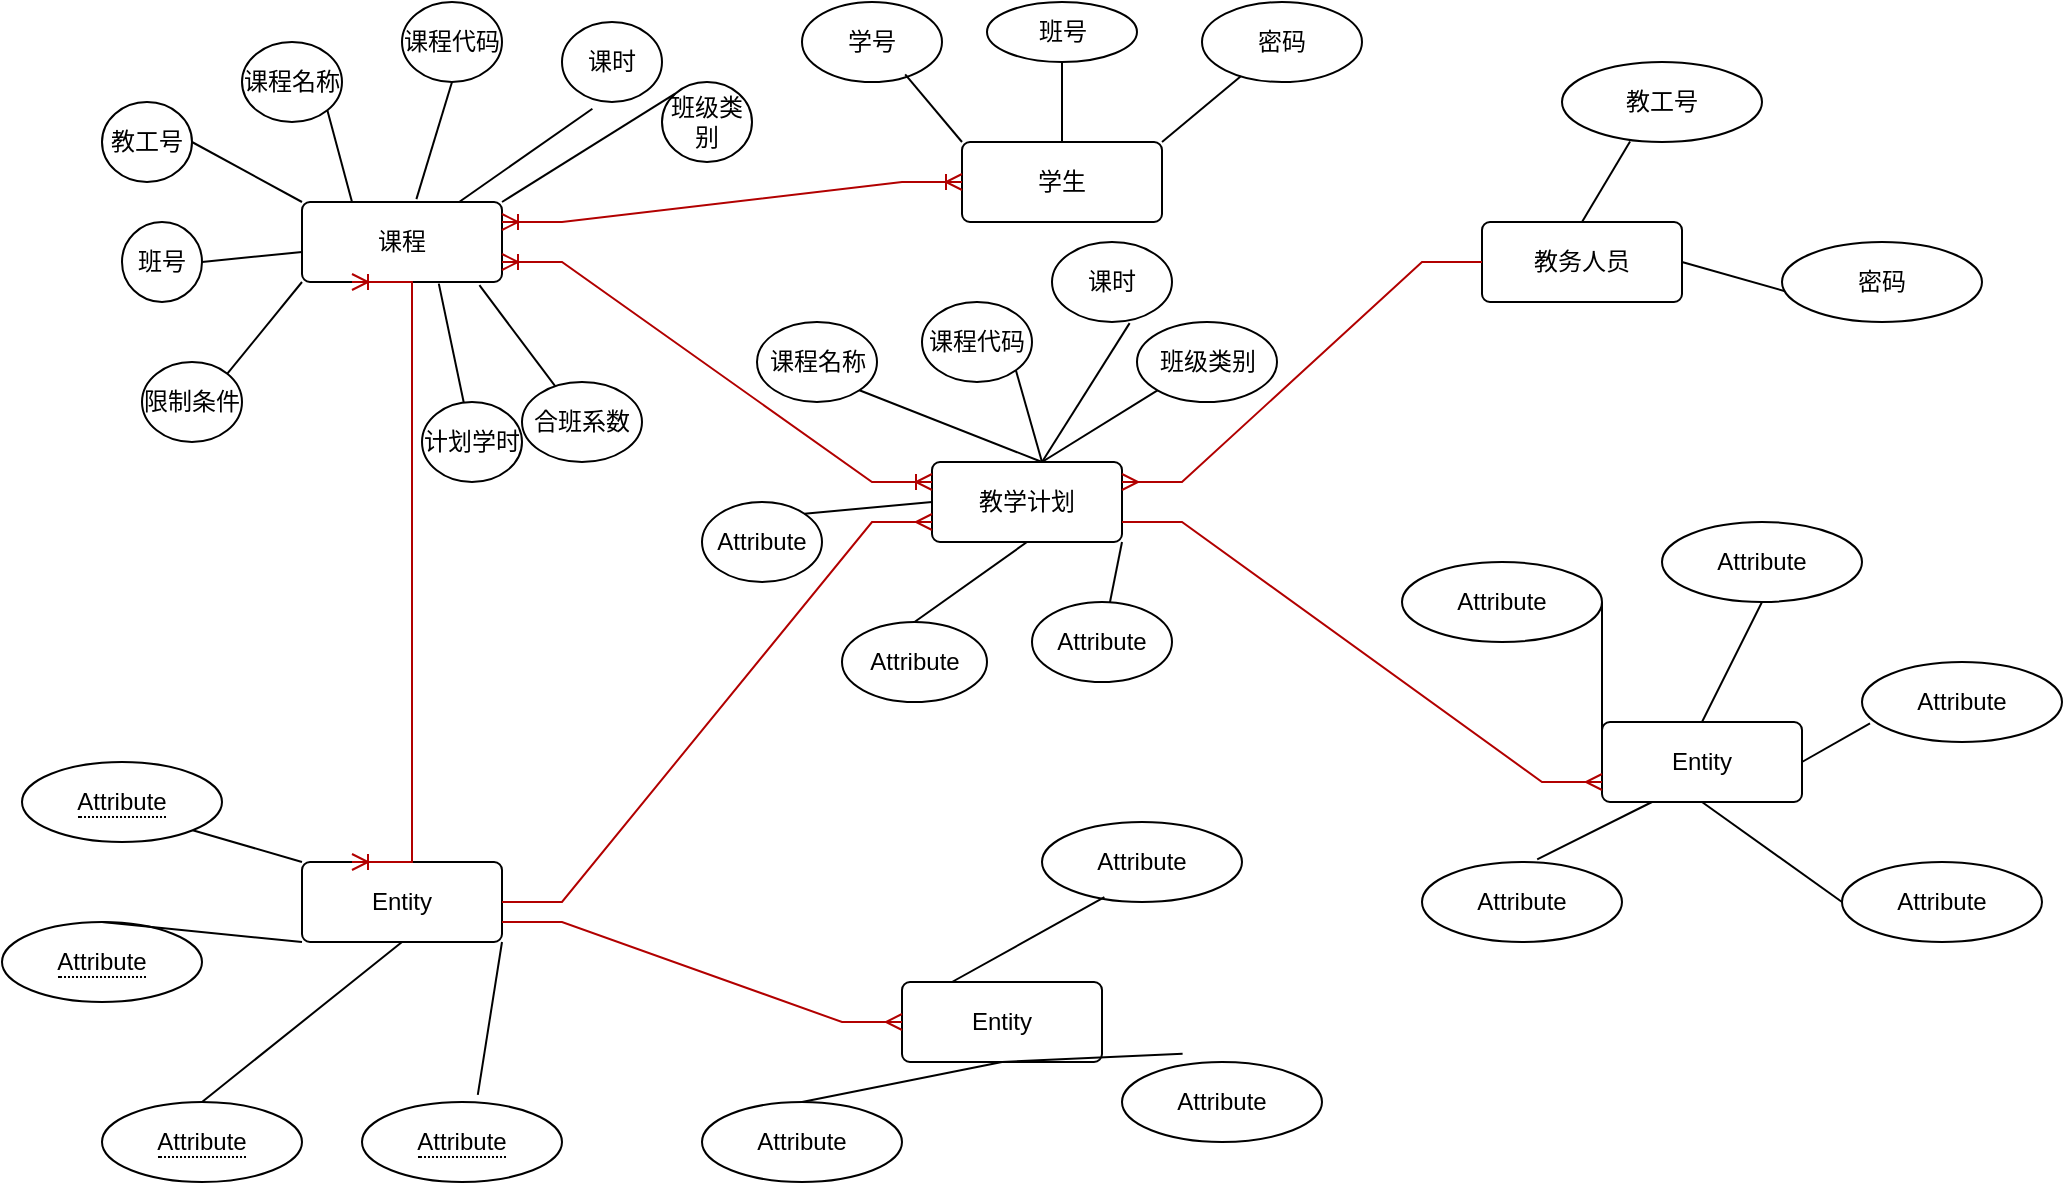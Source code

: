 <mxfile version="22.1.4" type="github">
  <diagram name="第 1 页" id="E0CN54H91YnP9TXP5pDo">
    <mxGraphModel dx="2102" dy="2277" grid="1" gridSize="10" guides="1" tooltips="1" connect="1" arrows="1" fold="1" page="1" pageScale="1" pageWidth="1100" pageHeight="1700" math="0" shadow="0">
      <root>
        <mxCell id="0" />
        <mxCell id="1" parent="0" />
        <mxCell id="2KckAihutqKmkdtm_z7D-1" value="学号" style="ellipse;whiteSpace=wrap;html=1;align=center;" parent="1" vertex="1">
          <mxGeometry x="-540" y="-70" width="70" height="40" as="geometry" />
        </mxCell>
        <mxCell id="2KckAihutqKmkdtm_z7D-3" value="班号" style="ellipse;whiteSpace=wrap;html=1;align=center;" parent="1" vertex="1">
          <mxGeometry x="-447.5" y="-70" width="75" height="30" as="geometry" />
        </mxCell>
        <mxCell id="2KckAihutqKmkdtm_z7D-4" value="密码" style="ellipse;whiteSpace=wrap;html=1;align=center;" parent="1" vertex="1">
          <mxGeometry x="-340" y="-70" width="80" height="40" as="geometry" />
        </mxCell>
        <mxCell id="2KckAihutqKmkdtm_z7D-5" value="课程" style="rounded=1;arcSize=10;whiteSpace=wrap;html=1;align=center;" parent="1" vertex="1">
          <mxGeometry x="-790" y="30" width="100" height="40" as="geometry" />
        </mxCell>
        <mxCell id="2KckAihutqKmkdtm_z7D-7" value="教学计划" style="rounded=1;arcSize=10;whiteSpace=wrap;html=1;align=center;" parent="1" vertex="1">
          <mxGeometry x="-475" y="160" width="95" height="40" as="geometry" />
        </mxCell>
        <mxCell id="2KckAihutqKmkdtm_z7D-8" value="Entity" style="rounded=1;arcSize=10;whiteSpace=wrap;html=1;align=center;" parent="1" vertex="1">
          <mxGeometry x="-490" y="420" width="100" height="40" as="geometry" />
        </mxCell>
        <mxCell id="2KckAihutqKmkdtm_z7D-9" value="Entity" style="rounded=1;arcSize=10;whiteSpace=wrap;html=1;align=center;" parent="1" vertex="1">
          <mxGeometry x="-790" y="360" width="100" height="40" as="geometry" />
        </mxCell>
        <mxCell id="2KckAihutqKmkdtm_z7D-10" value="Entity" style="rounded=1;arcSize=10;whiteSpace=wrap;html=1;align=center;" parent="1" vertex="1">
          <mxGeometry x="-140" y="290" width="100" height="40" as="geometry" />
        </mxCell>
        <mxCell id="2KckAihutqKmkdtm_z7D-11" value="教务人员" style="rounded=1;arcSize=10;whiteSpace=wrap;html=1;align=center;" parent="1" vertex="1">
          <mxGeometry x="-200" y="40" width="100" height="40" as="geometry" />
        </mxCell>
        <mxCell id="2KckAihutqKmkdtm_z7D-12" value="" style="endArrow=none;html=1;rounded=0;exitX=0.737;exitY=0.904;exitDx=0;exitDy=0;exitPerimeter=0;entryX=0;entryY=0;entryDx=0;entryDy=0;" parent="1" source="2KckAihutqKmkdtm_z7D-1" target="2KckAihutqKmkdtm_z7D-16" edge="1">
          <mxGeometry relative="1" as="geometry">
            <mxPoint x="-420" y="160" as="sourcePoint" />
            <mxPoint x="-460" y="-20" as="targetPoint" />
          </mxGeometry>
        </mxCell>
        <mxCell id="2KckAihutqKmkdtm_z7D-13" value="" style="endArrow=none;html=1;rounded=0;entryX=0.5;entryY=0;entryDx=0;entryDy=0;" parent="1" source="2KckAihutqKmkdtm_z7D-3" target="2KckAihutqKmkdtm_z7D-16" edge="1">
          <mxGeometry relative="1" as="geometry">
            <mxPoint x="-420" y="160" as="sourcePoint" />
            <mxPoint x="-410" y="-20" as="targetPoint" />
          </mxGeometry>
        </mxCell>
        <mxCell id="2KckAihutqKmkdtm_z7D-16" value="学生" style="rounded=1;arcSize=10;whiteSpace=wrap;html=1;align=center;" parent="1" vertex="1">
          <mxGeometry x="-460" width="100" height="40" as="geometry" />
        </mxCell>
        <mxCell id="2KckAihutqKmkdtm_z7D-17" value="" style="endArrow=none;html=1;rounded=0;exitX=1;exitY=0;exitDx=0;exitDy=0;" parent="1" source="2KckAihutqKmkdtm_z7D-16" target="2KckAihutqKmkdtm_z7D-4" edge="1">
          <mxGeometry relative="1" as="geometry">
            <mxPoint x="-420" y="160" as="sourcePoint" />
            <mxPoint x="-260" y="160" as="targetPoint" />
          </mxGeometry>
        </mxCell>
        <mxCell id="2KckAihutqKmkdtm_z7D-18" value="班级类别" style="ellipse;whiteSpace=wrap;html=1;align=center;" parent="1" vertex="1">
          <mxGeometry x="-372.5" y="90" width="70" height="40" as="geometry" />
        </mxCell>
        <mxCell id="2KckAihutqKmkdtm_z7D-19" value="Attribute" style="ellipse;whiteSpace=wrap;html=1;align=center;" parent="1" vertex="1">
          <mxGeometry x="-425" y="230" width="70" height="40" as="geometry" />
        </mxCell>
        <mxCell id="2KckAihutqKmkdtm_z7D-20" value="Attribute" style="ellipse;whiteSpace=wrap;html=1;align=center;" parent="1" vertex="1">
          <mxGeometry x="-520" y="240" width="72.5" height="40" as="geometry" />
        </mxCell>
        <mxCell id="2KckAihutqKmkdtm_z7D-21" value="Attribute" style="ellipse;whiteSpace=wrap;html=1;align=center;" parent="1" vertex="1">
          <mxGeometry x="-590" y="180" width="60" height="40" as="geometry" />
        </mxCell>
        <mxCell id="2KckAihutqKmkdtm_z7D-22" value="课程名称" style="ellipse;whiteSpace=wrap;html=1;align=center;" parent="1" vertex="1">
          <mxGeometry x="-562.5" y="90" width="60" height="40" as="geometry" />
        </mxCell>
        <mxCell id="2KckAihutqKmkdtm_z7D-23" value="课时" style="ellipse;whiteSpace=wrap;html=1;align=center;" parent="1" vertex="1">
          <mxGeometry x="-415" y="50" width="60" height="40" as="geometry" />
        </mxCell>
        <mxCell id="2KckAihutqKmkdtm_z7D-24" value="课程代码" style="ellipse;whiteSpace=wrap;html=1;align=center;" parent="1" vertex="1">
          <mxGeometry x="-480" y="80" width="55" height="40" as="geometry" />
        </mxCell>
        <mxCell id="2KckAihutqKmkdtm_z7D-25" value="" style="endArrow=none;html=1;rounded=0;entryX=1;entryY=1;entryDx=0;entryDy=0;" parent="1" target="2KckAihutqKmkdtm_z7D-24" edge="1">
          <mxGeometry relative="1" as="geometry">
            <mxPoint x="-420" y="160" as="sourcePoint" />
            <mxPoint x="-260" y="160" as="targetPoint" />
          </mxGeometry>
        </mxCell>
        <mxCell id="2KckAihutqKmkdtm_z7D-26" value="" style="endArrow=none;html=1;rounded=0;entryX=0.647;entryY=1.014;entryDx=0;entryDy=0;entryPerimeter=0;" parent="1" target="2KckAihutqKmkdtm_z7D-23" edge="1">
          <mxGeometry relative="1" as="geometry">
            <mxPoint x="-420" y="160" as="sourcePoint" />
            <mxPoint x="-260" y="160" as="targetPoint" />
          </mxGeometry>
        </mxCell>
        <mxCell id="2KckAihutqKmkdtm_z7D-27" value="" style="endArrow=none;html=1;rounded=0;entryX=0;entryY=1;entryDx=0;entryDy=0;" parent="1" target="2KckAihutqKmkdtm_z7D-18" edge="1">
          <mxGeometry relative="1" as="geometry">
            <mxPoint x="-420" y="160" as="sourcePoint" />
            <mxPoint x="-260" y="160" as="targetPoint" />
          </mxGeometry>
        </mxCell>
        <mxCell id="2KckAihutqKmkdtm_z7D-29" value="" style="endArrow=none;html=1;rounded=0;exitX=1;exitY=1;exitDx=0;exitDy=0;" parent="1" source="2KckAihutqKmkdtm_z7D-7" target="2KckAihutqKmkdtm_z7D-19" edge="1">
          <mxGeometry relative="1" as="geometry">
            <mxPoint x="-420" y="160" as="sourcePoint" />
            <mxPoint x="-260" y="160" as="targetPoint" />
          </mxGeometry>
        </mxCell>
        <mxCell id="2KckAihutqKmkdtm_z7D-30" value="" style="endArrow=none;html=1;rounded=0;entryX=1;entryY=1;entryDx=0;entryDy=0;" parent="1" target="2KckAihutqKmkdtm_z7D-22" edge="1">
          <mxGeometry relative="1" as="geometry">
            <mxPoint x="-420" y="160" as="sourcePoint" />
            <mxPoint x="-260" y="160" as="targetPoint" />
          </mxGeometry>
        </mxCell>
        <mxCell id="2KckAihutqKmkdtm_z7D-31" value="" style="endArrow=none;html=1;rounded=0;entryX=1;entryY=0;entryDx=0;entryDy=0;exitX=0;exitY=0.5;exitDx=0;exitDy=0;" parent="1" source="2KckAihutqKmkdtm_z7D-7" target="2KckAihutqKmkdtm_z7D-21" edge="1">
          <mxGeometry relative="1" as="geometry">
            <mxPoint x="-475" y="200" as="sourcePoint" />
            <mxPoint x="-260" y="160" as="targetPoint" />
          </mxGeometry>
        </mxCell>
        <mxCell id="2KckAihutqKmkdtm_z7D-32" value="" style="endArrow=none;html=1;rounded=0;entryX=0.5;entryY=0;entryDx=0;entryDy=0;exitX=0.5;exitY=1;exitDx=0;exitDy=0;" parent="1" source="2KckAihutqKmkdtm_z7D-7" target="2KckAihutqKmkdtm_z7D-20" edge="1">
          <mxGeometry relative="1" as="geometry">
            <mxPoint x="-420" y="160" as="sourcePoint" />
            <mxPoint x="-260" y="160" as="targetPoint" />
          </mxGeometry>
        </mxCell>
        <mxCell id="2KckAihutqKmkdtm_z7D-35" value="计划学时" style="ellipse;whiteSpace=wrap;html=1;align=center;" parent="1" vertex="1">
          <mxGeometry x="-730" y="130" width="50" height="40" as="geometry" />
        </mxCell>
        <mxCell id="2KckAihutqKmkdtm_z7D-36" value="合班系数" style="ellipse;whiteSpace=wrap;html=1;align=center;" parent="1" vertex="1">
          <mxGeometry x="-680" y="120" width="60" height="40" as="geometry" />
        </mxCell>
        <mxCell id="2KckAihutqKmkdtm_z7D-37" value="班号" style="ellipse;whiteSpace=wrap;html=1;align=center;" parent="1" vertex="1">
          <mxGeometry x="-880" y="40" width="40" height="40" as="geometry" />
        </mxCell>
        <mxCell id="2KckAihutqKmkdtm_z7D-38" value="限制条件" style="ellipse;whiteSpace=wrap;html=1;align=center;" parent="1" vertex="1">
          <mxGeometry x="-870" y="110" width="50" height="40" as="geometry" />
        </mxCell>
        <mxCell id="2KckAihutqKmkdtm_z7D-39" value="班级类别" style="ellipse;whiteSpace=wrap;html=1;align=center;" parent="1" vertex="1">
          <mxGeometry x="-610" y="-30" width="45" height="40" as="geometry" />
        </mxCell>
        <mxCell id="2KckAihutqKmkdtm_z7D-40" value="课时" style="ellipse;whiteSpace=wrap;html=1;align=center;" parent="1" vertex="1">
          <mxGeometry x="-660" y="-60" width="50" height="40" as="geometry" />
        </mxCell>
        <mxCell id="2KckAihutqKmkdtm_z7D-41" value="课程代码" style="ellipse;whiteSpace=wrap;html=1;align=center;" parent="1" vertex="1">
          <mxGeometry x="-740" y="-70" width="50" height="40" as="geometry" />
        </mxCell>
        <mxCell id="2KckAihutqKmkdtm_z7D-42" value="课程名称" style="ellipse;whiteSpace=wrap;html=1;align=center;" parent="1" vertex="1">
          <mxGeometry x="-820" y="-50" width="50" height="40" as="geometry" />
        </mxCell>
        <mxCell id="2KckAihutqKmkdtm_z7D-43" value="教工号" style="ellipse;whiteSpace=wrap;html=1;align=center;" parent="1" vertex="1">
          <mxGeometry x="-890" y="-20" width="45" height="40" as="geometry" />
        </mxCell>
        <mxCell id="2KckAihutqKmkdtm_z7D-45" value="" style="endArrow=none;html=1;rounded=0;exitX=0.684;exitY=1.02;exitDx=0;exitDy=0;exitPerimeter=0;" parent="1" source="2KckAihutqKmkdtm_z7D-5" target="2KckAihutqKmkdtm_z7D-35" edge="1">
          <mxGeometry relative="1" as="geometry">
            <mxPoint x="-420" y="160" as="sourcePoint" />
            <mxPoint x="-260" y="160" as="targetPoint" />
          </mxGeometry>
        </mxCell>
        <mxCell id="2KckAihutqKmkdtm_z7D-46" value="" style="endArrow=none;html=1;rounded=0;entryX=0.887;entryY=1.04;entryDx=0;entryDy=0;entryPerimeter=0;" parent="1" source="2KckAihutqKmkdtm_z7D-36" target="2KckAihutqKmkdtm_z7D-5" edge="1">
          <mxGeometry relative="1" as="geometry">
            <mxPoint x="-420" y="160" as="sourcePoint" />
            <mxPoint x="-660" y="90" as="targetPoint" />
          </mxGeometry>
        </mxCell>
        <mxCell id="2KckAihutqKmkdtm_z7D-47" value="" style="endArrow=none;html=1;rounded=0;exitX=1;exitY=0;exitDx=0;exitDy=0;entryX=0;entryY=0;entryDx=0;entryDy=0;" parent="1" source="2KckAihutqKmkdtm_z7D-5" target="2KckAihutqKmkdtm_z7D-39" edge="1">
          <mxGeometry relative="1" as="geometry">
            <mxPoint x="-420" y="160" as="sourcePoint" />
            <mxPoint x="-590" y="50" as="targetPoint" />
          </mxGeometry>
        </mxCell>
        <mxCell id="2KckAihutqKmkdtm_z7D-48" value="" style="endArrow=none;html=1;rounded=0;entryX=0.304;entryY=1.084;entryDx=0;entryDy=0;entryPerimeter=0;" parent="1" source="2KckAihutqKmkdtm_z7D-5" target="2KckAihutqKmkdtm_z7D-40" edge="1">
          <mxGeometry relative="1" as="geometry">
            <mxPoint x="-420" y="160" as="sourcePoint" />
            <mxPoint x="-260" y="160" as="targetPoint" />
          </mxGeometry>
        </mxCell>
        <mxCell id="2KckAihutqKmkdtm_z7D-49" value="" style="endArrow=none;html=1;rounded=0;entryX=0.5;entryY=1;entryDx=0;entryDy=0;exitX=0.572;exitY=-0.036;exitDx=0;exitDy=0;exitPerimeter=0;" parent="1" source="2KckAihutqKmkdtm_z7D-5" target="2KckAihutqKmkdtm_z7D-41" edge="1">
          <mxGeometry relative="1" as="geometry">
            <mxPoint x="-420" y="160" as="sourcePoint" />
            <mxPoint x="-260" y="160" as="targetPoint" />
          </mxGeometry>
        </mxCell>
        <mxCell id="2KckAihutqKmkdtm_z7D-50" value="" style="endArrow=none;html=1;rounded=0;entryX=1;entryY=1;entryDx=0;entryDy=0;exitX=0.25;exitY=0;exitDx=0;exitDy=0;" parent="1" source="2KckAihutqKmkdtm_z7D-5" target="2KckAihutqKmkdtm_z7D-42" edge="1">
          <mxGeometry relative="1" as="geometry">
            <mxPoint x="-420" y="160" as="sourcePoint" />
            <mxPoint x="-260" y="160" as="targetPoint" />
          </mxGeometry>
        </mxCell>
        <mxCell id="2KckAihutqKmkdtm_z7D-51" value="" style="endArrow=none;html=1;rounded=0;exitX=0;exitY=0;exitDx=0;exitDy=0;entryX=1;entryY=0.5;entryDx=0;entryDy=0;" parent="1" source="2KckAihutqKmkdtm_z7D-5" target="2KckAihutqKmkdtm_z7D-43" edge="1">
          <mxGeometry relative="1" as="geometry">
            <mxPoint x="-420" y="160" as="sourcePoint" />
            <mxPoint x="-780" y="30" as="targetPoint" />
          </mxGeometry>
        </mxCell>
        <mxCell id="2KckAihutqKmkdtm_z7D-52" value="" style="endArrow=none;html=1;rounded=0;entryX=1;entryY=0.5;entryDx=0;entryDy=0;" parent="1" source="2KckAihutqKmkdtm_z7D-5" target="2KckAihutqKmkdtm_z7D-37" edge="1">
          <mxGeometry relative="1" as="geometry">
            <mxPoint x="-420" y="160" as="sourcePoint" />
            <mxPoint x="-260" y="160" as="targetPoint" />
          </mxGeometry>
        </mxCell>
        <mxCell id="2KckAihutqKmkdtm_z7D-53" value="" style="endArrow=none;html=1;rounded=0;entryX=1;entryY=0;entryDx=0;entryDy=0;exitX=0;exitY=1;exitDx=0;exitDy=0;" parent="1" source="2KckAihutqKmkdtm_z7D-5" target="2KckAihutqKmkdtm_z7D-38" edge="1">
          <mxGeometry relative="1" as="geometry">
            <mxPoint x="-420" y="160" as="sourcePoint" />
            <mxPoint x="-260" y="160" as="targetPoint" />
          </mxGeometry>
        </mxCell>
        <mxCell id="2KckAihutqKmkdtm_z7D-56" value="" style="endArrow=none;html=1;rounded=0;entryX=0.236;entryY=0.934;entryDx=0;entryDy=0;entryPerimeter=0;exitX=1;exitY=0.5;exitDx=0;exitDy=0;" parent="1" source="2KckAihutqKmkdtm_z7D-11" edge="1">
          <mxGeometry relative="1" as="geometry">
            <mxPoint x="-420" y="160" as="sourcePoint" />
            <mxPoint x="-38.76" y="77.36" as="targetPoint" />
          </mxGeometry>
        </mxCell>
        <mxCell id="2KckAihutqKmkdtm_z7D-57" value="" style="endArrow=none;html=1;rounded=0;entryX=0.267;entryY=0.994;entryDx=0;entryDy=0;entryPerimeter=0;exitX=0.5;exitY=0;exitDx=0;exitDy=0;" parent="1" source="2KckAihutqKmkdtm_z7D-11" edge="1">
          <mxGeometry relative="1" as="geometry">
            <mxPoint x="-420" y="160" as="sourcePoint" />
            <mxPoint x="-125.97" y="-0.24" as="targetPoint" />
          </mxGeometry>
        </mxCell>
        <mxCell id="2KckAihutqKmkdtm_z7D-58" value="&lt;span style=&quot;border-bottom: 1px dotted&quot;&gt;Attribute&lt;/span&gt;" style="ellipse;whiteSpace=wrap;html=1;align=center;" parent="1" vertex="1">
          <mxGeometry x="-890" y="480" width="100" height="40" as="geometry" />
        </mxCell>
        <mxCell id="2KckAihutqKmkdtm_z7D-59" value="&lt;span style=&quot;border-bottom: 1px dotted&quot;&gt;Attribute&lt;/span&gt;" style="ellipse;whiteSpace=wrap;html=1;align=center;" parent="1" vertex="1">
          <mxGeometry x="-760" y="480" width="100" height="40" as="geometry" />
        </mxCell>
        <mxCell id="2KckAihutqKmkdtm_z7D-60" value="&lt;span style=&quot;border-bottom: 1px dotted&quot;&gt;Attribute&lt;/span&gt;" style="ellipse;whiteSpace=wrap;html=1;align=center;" parent="1" vertex="1">
          <mxGeometry x="-940" y="390" width="100" height="40" as="geometry" />
        </mxCell>
        <mxCell id="2KckAihutqKmkdtm_z7D-61" value="&lt;span style=&quot;border-bottom: 1px dotted&quot;&gt;Attribute&lt;/span&gt;" style="ellipse;whiteSpace=wrap;html=1;align=center;" parent="1" vertex="1">
          <mxGeometry x="-930" y="310" width="100" height="40" as="geometry" />
        </mxCell>
        <mxCell id="2KckAihutqKmkdtm_z7D-62" value="" style="endArrow=none;html=1;rounded=0;exitX=1;exitY=1;exitDx=0;exitDy=0;entryX=0.579;entryY=-0.09;entryDx=0;entryDy=0;entryPerimeter=0;" parent="1" source="2KckAihutqKmkdtm_z7D-9" target="2KckAihutqKmkdtm_z7D-59" edge="1">
          <mxGeometry relative="1" as="geometry">
            <mxPoint x="-420" y="160" as="sourcePoint" />
            <mxPoint x="-660" y="430" as="targetPoint" />
          </mxGeometry>
        </mxCell>
        <mxCell id="2KckAihutqKmkdtm_z7D-63" value="" style="endArrow=none;html=1;rounded=0;exitX=0.5;exitY=0;exitDx=0;exitDy=0;entryX=0;entryY=1;entryDx=0;entryDy=0;" parent="1" source="2KckAihutqKmkdtm_z7D-60" target="2KckAihutqKmkdtm_z7D-9" edge="1">
          <mxGeometry relative="1" as="geometry">
            <mxPoint x="-420" y="160" as="sourcePoint" />
            <mxPoint x="-260" y="160" as="targetPoint" />
          </mxGeometry>
        </mxCell>
        <mxCell id="2KckAihutqKmkdtm_z7D-64" value="" style="endArrow=none;html=1;rounded=0;exitX=0.5;exitY=0;exitDx=0;exitDy=0;entryX=0.5;entryY=1;entryDx=0;entryDy=0;" parent="1" source="2KckAihutqKmkdtm_z7D-58" target="2KckAihutqKmkdtm_z7D-9" edge="1">
          <mxGeometry relative="1" as="geometry">
            <mxPoint x="-420" y="160" as="sourcePoint" />
            <mxPoint x="-260" y="160" as="targetPoint" />
          </mxGeometry>
        </mxCell>
        <mxCell id="2KckAihutqKmkdtm_z7D-65" value="" style="endArrow=none;html=1;rounded=0;exitX=0;exitY=0;exitDx=0;exitDy=0;entryX=1;entryY=1;entryDx=0;entryDy=0;" parent="1" source="2KckAihutqKmkdtm_z7D-9" target="2KckAihutqKmkdtm_z7D-61" edge="1">
          <mxGeometry relative="1" as="geometry">
            <mxPoint x="-420" y="160" as="sourcePoint" />
            <mxPoint x="-260" y="160" as="targetPoint" />
          </mxGeometry>
        </mxCell>
        <mxCell id="2KckAihutqKmkdtm_z7D-66" value="Attribute" style="ellipse;whiteSpace=wrap;html=1;align=center;" parent="1" vertex="1">
          <mxGeometry x="-420" y="340" width="100" height="40" as="geometry" />
        </mxCell>
        <mxCell id="2KckAihutqKmkdtm_z7D-67" value="Attribute" style="ellipse;whiteSpace=wrap;html=1;align=center;" parent="1" vertex="1">
          <mxGeometry x="-380" y="460" width="100" height="40" as="geometry" />
        </mxCell>
        <mxCell id="2KckAihutqKmkdtm_z7D-68" value="Attribute" style="ellipse;whiteSpace=wrap;html=1;align=center;" parent="1" vertex="1">
          <mxGeometry x="-590" y="480" width="100" height="40" as="geometry" />
        </mxCell>
        <mxCell id="2KckAihutqKmkdtm_z7D-70" value="" style="endArrow=none;html=1;rounded=0;exitX=0.5;exitY=0;exitDx=0;exitDy=0;entryX=0.5;entryY=1;entryDx=0;entryDy=0;" parent="1" source="2KckAihutqKmkdtm_z7D-68" target="2KckAihutqKmkdtm_z7D-8" edge="1">
          <mxGeometry relative="1" as="geometry">
            <mxPoint x="-420" y="350" as="sourcePoint" />
            <mxPoint x="-260" y="350" as="targetPoint" />
          </mxGeometry>
        </mxCell>
        <mxCell id="2KckAihutqKmkdtm_z7D-71" value="" style="endArrow=none;html=1;rounded=0;exitX=0.5;exitY=1;exitDx=0;exitDy=0;entryX=0.303;entryY=-0.104;entryDx=0;entryDy=0;entryPerimeter=0;" parent="1" source="2KckAihutqKmkdtm_z7D-8" target="2KckAihutqKmkdtm_z7D-67" edge="1">
          <mxGeometry relative="1" as="geometry">
            <mxPoint x="-420" y="350" as="sourcePoint" />
            <mxPoint x="-260" y="350" as="targetPoint" />
          </mxGeometry>
        </mxCell>
        <mxCell id="2KckAihutqKmkdtm_z7D-72" value="" style="endArrow=none;html=1;rounded=0;exitX=0.312;exitY=0.94;exitDx=0;exitDy=0;entryX=0.25;entryY=0;entryDx=0;entryDy=0;exitPerimeter=0;" parent="1" source="2KckAihutqKmkdtm_z7D-66" target="2KckAihutqKmkdtm_z7D-8" edge="1">
          <mxGeometry relative="1" as="geometry">
            <mxPoint x="-420" y="350" as="sourcePoint" />
            <mxPoint x="-260" y="350" as="targetPoint" />
          </mxGeometry>
        </mxCell>
        <mxCell id="2KckAihutqKmkdtm_z7D-74" value="Attribute" style="ellipse;whiteSpace=wrap;html=1;align=center;" parent="1" vertex="1">
          <mxGeometry x="-240" y="210" width="100" height="40" as="geometry" />
        </mxCell>
        <mxCell id="2KckAihutqKmkdtm_z7D-75" value="Attribute" style="ellipse;whiteSpace=wrap;html=1;align=center;" parent="1" vertex="1">
          <mxGeometry x="-230" y="360" width="100" height="40" as="geometry" />
        </mxCell>
        <mxCell id="2KckAihutqKmkdtm_z7D-76" value="Attribute" style="ellipse;whiteSpace=wrap;html=1;align=center;" parent="1" vertex="1">
          <mxGeometry x="-110" y="190" width="100" height="40" as="geometry" />
        </mxCell>
        <mxCell id="2KckAihutqKmkdtm_z7D-77" value="Attribute" style="ellipse;whiteSpace=wrap;html=1;align=center;" parent="1" vertex="1">
          <mxGeometry x="-10" y="260" width="100" height="40" as="geometry" />
        </mxCell>
        <mxCell id="2KckAihutqKmkdtm_z7D-78" value="Attribute" style="ellipse;whiteSpace=wrap;html=1;align=center;" parent="1" vertex="1">
          <mxGeometry x="-20" y="360" width="100" height="40" as="geometry" />
        </mxCell>
        <mxCell id="2KckAihutqKmkdtm_z7D-79" value="" style="endArrow=none;html=1;rounded=0;entryX=0;entryY=0.5;entryDx=0;entryDy=0;exitX=1;exitY=0.5;exitDx=0;exitDy=0;" parent="1" source="2KckAihutqKmkdtm_z7D-74" target="2KckAihutqKmkdtm_z7D-10" edge="1">
          <mxGeometry relative="1" as="geometry">
            <mxPoint x="-420" y="350" as="sourcePoint" />
            <mxPoint x="-260" y="350" as="targetPoint" />
          </mxGeometry>
        </mxCell>
        <mxCell id="2KckAihutqKmkdtm_z7D-80" value="" style="endArrow=none;html=1;rounded=0;entryX=0.5;entryY=1;entryDx=0;entryDy=0;exitX=0.5;exitY=0;exitDx=0;exitDy=0;" parent="1" source="2KckAihutqKmkdtm_z7D-10" target="2KckAihutqKmkdtm_z7D-76" edge="1">
          <mxGeometry relative="1" as="geometry">
            <mxPoint x="-420" y="350" as="sourcePoint" />
            <mxPoint x="-260" y="350" as="targetPoint" />
          </mxGeometry>
        </mxCell>
        <mxCell id="2KckAihutqKmkdtm_z7D-81" value="" style="endArrow=none;html=1;rounded=0;entryX=0.04;entryY=0.766;entryDx=0;entryDy=0;entryPerimeter=0;exitX=1;exitY=0.5;exitDx=0;exitDy=0;" parent="1" source="2KckAihutqKmkdtm_z7D-10" target="2KckAihutqKmkdtm_z7D-77" edge="1">
          <mxGeometry relative="1" as="geometry">
            <mxPoint x="-420" y="350" as="sourcePoint" />
            <mxPoint x="-260" y="350" as="targetPoint" />
          </mxGeometry>
        </mxCell>
        <mxCell id="2KckAihutqKmkdtm_z7D-82" value="" style="endArrow=none;html=1;rounded=0;entryX=0;entryY=0.5;entryDx=0;entryDy=0;exitX=0.5;exitY=1;exitDx=0;exitDy=0;" parent="1" source="2KckAihutqKmkdtm_z7D-10" target="2KckAihutqKmkdtm_z7D-78" edge="1">
          <mxGeometry relative="1" as="geometry">
            <mxPoint x="-420" y="350" as="sourcePoint" />
            <mxPoint x="-260" y="350" as="targetPoint" />
          </mxGeometry>
        </mxCell>
        <mxCell id="2KckAihutqKmkdtm_z7D-83" value="" style="endArrow=none;html=1;rounded=0;entryX=0.25;entryY=1;entryDx=0;entryDy=0;exitX=0.576;exitY=-0.034;exitDx=0;exitDy=0;exitPerimeter=0;" parent="1" source="2KckAihutqKmkdtm_z7D-75" target="2KckAihutqKmkdtm_z7D-10" edge="1">
          <mxGeometry relative="1" as="geometry">
            <mxPoint x="-420" y="350" as="sourcePoint" />
            <mxPoint x="-260" y="350" as="targetPoint" />
          </mxGeometry>
        </mxCell>
        <mxCell id="2KckAihutqKmkdtm_z7D-342" value="" style="edgeStyle=entityRelationEdgeStyle;fontSize=12;html=1;endArrow=ERoneToMany;startArrow=ERoneToMany;rounded=0;exitX=1;exitY=0.25;exitDx=0;exitDy=0;entryX=0;entryY=0.5;entryDx=0;entryDy=0;strokeColor=#B20000;fillColor=#e51400;" parent="1" source="2KckAihutqKmkdtm_z7D-5" target="2KckAihutqKmkdtm_z7D-16" edge="1">
          <mxGeometry width="100" height="100" relative="1" as="geometry">
            <mxPoint x="-390" y="280" as="sourcePoint" />
            <mxPoint x="-290" y="180" as="targetPoint" />
          </mxGeometry>
        </mxCell>
        <mxCell id="2KckAihutqKmkdtm_z7D-343" value="" style="edgeStyle=entityRelationEdgeStyle;fontSize=12;html=1;endArrow=ERoneToMany;startArrow=ERoneToMany;rounded=0;entryX=0;entryY=0.5;entryDx=0;entryDy=0;fillColor=#e51400;strokeColor=#B20000;exitX=1;exitY=0.75;exitDx=0;exitDy=0;" parent="1" source="2KckAihutqKmkdtm_z7D-5" edge="1">
          <mxGeometry width="100" height="100" relative="1" as="geometry">
            <mxPoint x="-680" y="60" as="sourcePoint" />
            <mxPoint x="-475" y="170" as="targetPoint" />
            <Array as="points">
              <mxPoint x="-680" y="60" />
            </Array>
          </mxGeometry>
        </mxCell>
        <mxCell id="2KckAihutqKmkdtm_z7D-346" value="" style="edgeStyle=entityRelationEdgeStyle;fontSize=12;html=1;endArrow=ERoneToMany;startArrow=ERoneToMany;rounded=0;entryX=0.25;entryY=0;entryDx=0;entryDy=0;fillColor=#e51400;strokeColor=#B20000;exitX=0.25;exitY=1;exitDx=0;exitDy=0;" parent="1" source="2KckAihutqKmkdtm_z7D-5" target="2KckAihutqKmkdtm_z7D-9" edge="1">
          <mxGeometry width="100" height="100" relative="1" as="geometry">
            <mxPoint x="-760" y="70" as="sourcePoint" />
            <mxPoint x="-768" y="350.0" as="targetPoint" />
          </mxGeometry>
        </mxCell>
        <mxCell id="2KckAihutqKmkdtm_z7D-350" value="" style="edgeStyle=entityRelationEdgeStyle;fontSize=12;html=1;endArrow=ERmany;rounded=0;entryX=0;entryY=0.5;entryDx=0;entryDy=0;exitX=1;exitY=0.75;exitDx=0;exitDy=0;fillColor=#e51400;strokeColor=#B20000;" parent="1" source="2KckAihutqKmkdtm_z7D-9" target="2KckAihutqKmkdtm_z7D-8" edge="1">
          <mxGeometry width="100" height="100" relative="1" as="geometry">
            <mxPoint x="-670" y="400" as="sourcePoint" />
            <mxPoint x="-490" y="180" as="targetPoint" />
          </mxGeometry>
        </mxCell>
        <mxCell id="2KckAihutqKmkdtm_z7D-351" value="" style="edgeStyle=entityRelationEdgeStyle;fontSize=12;html=1;endArrow=ERmany;rounded=0;exitX=1;exitY=0.5;exitDx=0;exitDy=0;fillColor=#e51400;strokeColor=#B20000;" parent="1" source="2KckAihutqKmkdtm_z7D-9" edge="1">
          <mxGeometry width="100" height="100" relative="1" as="geometry">
            <mxPoint x="-655" y="390" as="sourcePoint" />
            <mxPoint x="-475" y="190" as="targetPoint" />
          </mxGeometry>
        </mxCell>
        <mxCell id="2KckAihutqKmkdtm_z7D-352" value="" style="edgeStyle=entityRelationEdgeStyle;fontSize=12;html=1;endArrow=ERmany;rounded=0;exitX=1;exitY=0.75;exitDx=0;exitDy=0;entryX=0;entryY=0.75;entryDx=0;entryDy=0;fillColor=#e51400;strokeColor=#B20000;" parent="1" source="2KckAihutqKmkdtm_z7D-7" target="2KckAihutqKmkdtm_z7D-10" edge="1">
          <mxGeometry width="100" height="100" relative="1" as="geometry">
            <mxPoint x="-375" y="180.0" as="sourcePoint" />
            <mxPoint x="-412.1" y="398.4" as="targetPoint" />
          </mxGeometry>
        </mxCell>
        <mxCell id="2KckAihutqKmkdtm_z7D-353" value="" style="edgeStyle=entityRelationEdgeStyle;fontSize=12;html=1;endArrow=ERmany;rounded=0;exitX=0;exitY=0.5;exitDx=0;exitDy=0;entryX=1;entryY=0.25;entryDx=0;entryDy=0;fillColor=#e51400;strokeColor=#B20000;" parent="1" source="2KckAihutqKmkdtm_z7D-11" target="2KckAihutqKmkdtm_z7D-7" edge="1">
          <mxGeometry width="100" height="100" relative="1" as="geometry">
            <mxPoint x="-490" y="190" as="sourcePoint" />
            <mxPoint x="-380" y="150" as="targetPoint" />
          </mxGeometry>
        </mxCell>
        <mxCell id="2KckAihutqKmkdtm_z7D-357" value="教工号" style="ellipse;whiteSpace=wrap;html=1;align=center;" parent="1" vertex="1">
          <mxGeometry x="-160" y="-40" width="100" height="40" as="geometry" />
        </mxCell>
        <mxCell id="2KckAihutqKmkdtm_z7D-358" value="密码" style="ellipse;whiteSpace=wrap;html=1;align=center;" parent="1" vertex="1">
          <mxGeometry x="-50" y="50" width="100" height="40" as="geometry" />
        </mxCell>
      </root>
    </mxGraphModel>
  </diagram>
</mxfile>
